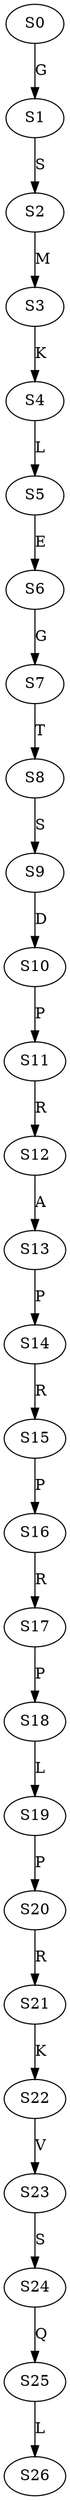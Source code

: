 strict digraph  {
	S0 -> S1 [ label = G ];
	S1 -> S2 [ label = S ];
	S2 -> S3 [ label = M ];
	S3 -> S4 [ label = K ];
	S4 -> S5 [ label = L ];
	S5 -> S6 [ label = E ];
	S6 -> S7 [ label = G ];
	S7 -> S8 [ label = T ];
	S8 -> S9 [ label = S ];
	S9 -> S10 [ label = D ];
	S10 -> S11 [ label = P ];
	S11 -> S12 [ label = R ];
	S12 -> S13 [ label = A ];
	S13 -> S14 [ label = P ];
	S14 -> S15 [ label = R ];
	S15 -> S16 [ label = P ];
	S16 -> S17 [ label = R ];
	S17 -> S18 [ label = P ];
	S18 -> S19 [ label = L ];
	S19 -> S20 [ label = P ];
	S20 -> S21 [ label = R ];
	S21 -> S22 [ label = K ];
	S22 -> S23 [ label = V ];
	S23 -> S24 [ label = S ];
	S24 -> S25 [ label = Q ];
	S25 -> S26 [ label = L ];
}
